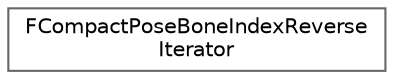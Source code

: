 digraph "Graphical Class Hierarchy"
{
 // INTERACTIVE_SVG=YES
 // LATEX_PDF_SIZE
  bgcolor="transparent";
  edge [fontname=Helvetica,fontsize=10,labelfontname=Helvetica,labelfontsize=10];
  node [fontname=Helvetica,fontsize=10,shape=box,height=0.2,width=0.4];
  rankdir="LR";
  Node0 [id="Node000000",label="FCompactPoseBoneIndexReverse\lIterator",height=0.2,width=0.4,color="grey40", fillcolor="white", style="filled",URL="$d4/d54/structFCompactPoseBoneIndexReverseIterator.html",tooltip="Reverse iterator for compact pose indices."];
}

